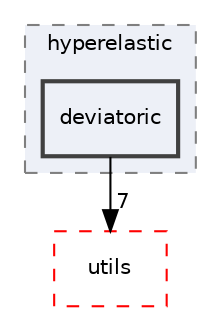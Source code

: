digraph "deviatoric"
{
 // LATEX_PDF_SIZE
  edge [fontname="Helvetica",fontsize="10",labelfontname="Helvetica",labelfontsize="10"];
  node [fontname="Helvetica",fontsize="10",shape=record];
  compound=true
  subgraph clusterdir_a03d0955ec786907fd5e2d9460a59b20 {
    graph [ bgcolor="#edf0f7", pencolor="grey50", style="filled,dashed,", label="hyperelastic", fontname="Helvetica", fontsize="10", URL="dir_a03d0955ec786907fd5e2d9460a59b20.html"]
  dir_4ba2a7935bd4322f95edc73c65047dcd [shape=box, label="deviatoric", style="filled,bold,", fillcolor="#edf0f7", color="grey25", URL="dir_4ba2a7935bd4322f95edc73c65047dcd.html"];
  }
  dir_36505a9bfb81f81ed7a4e794d4cf597e [shape=box, label="utils", style="dashed,", fillcolor="#edf0f7", color="red", URL="dir_36505a9bfb81f81ed7a4e794d4cf597e.html"];
  dir_4ba2a7935bd4322f95edc73c65047dcd->dir_36505a9bfb81f81ed7a4e794d4cf597e [headlabel="7", labeldistance=1.5 headhref="dir_000005_000033.html"];
}
